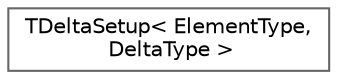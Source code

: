digraph "Graphical Class Hierarchy"
{
 // INTERACTIVE_SVG=YES
 // LATEX_PDF_SIZE
  bgcolor="transparent";
  edge [fontname=Helvetica,fontsize=10,labelfontname=Helvetica,labelfontsize=10];
  node [fontname=Helvetica,fontsize=10,shape=box,height=0.2,width=0.4];
  rankdir="LR";
  Node0 [id="Node000000",label="TDeltaSetup\< ElementType,\l DeltaType \>",height=0.2,width=0.4,color="grey40", fillcolor="white", style="filled",URL="$d4/d57/structTDeltaSetup.html",tooltip=" "];
}
